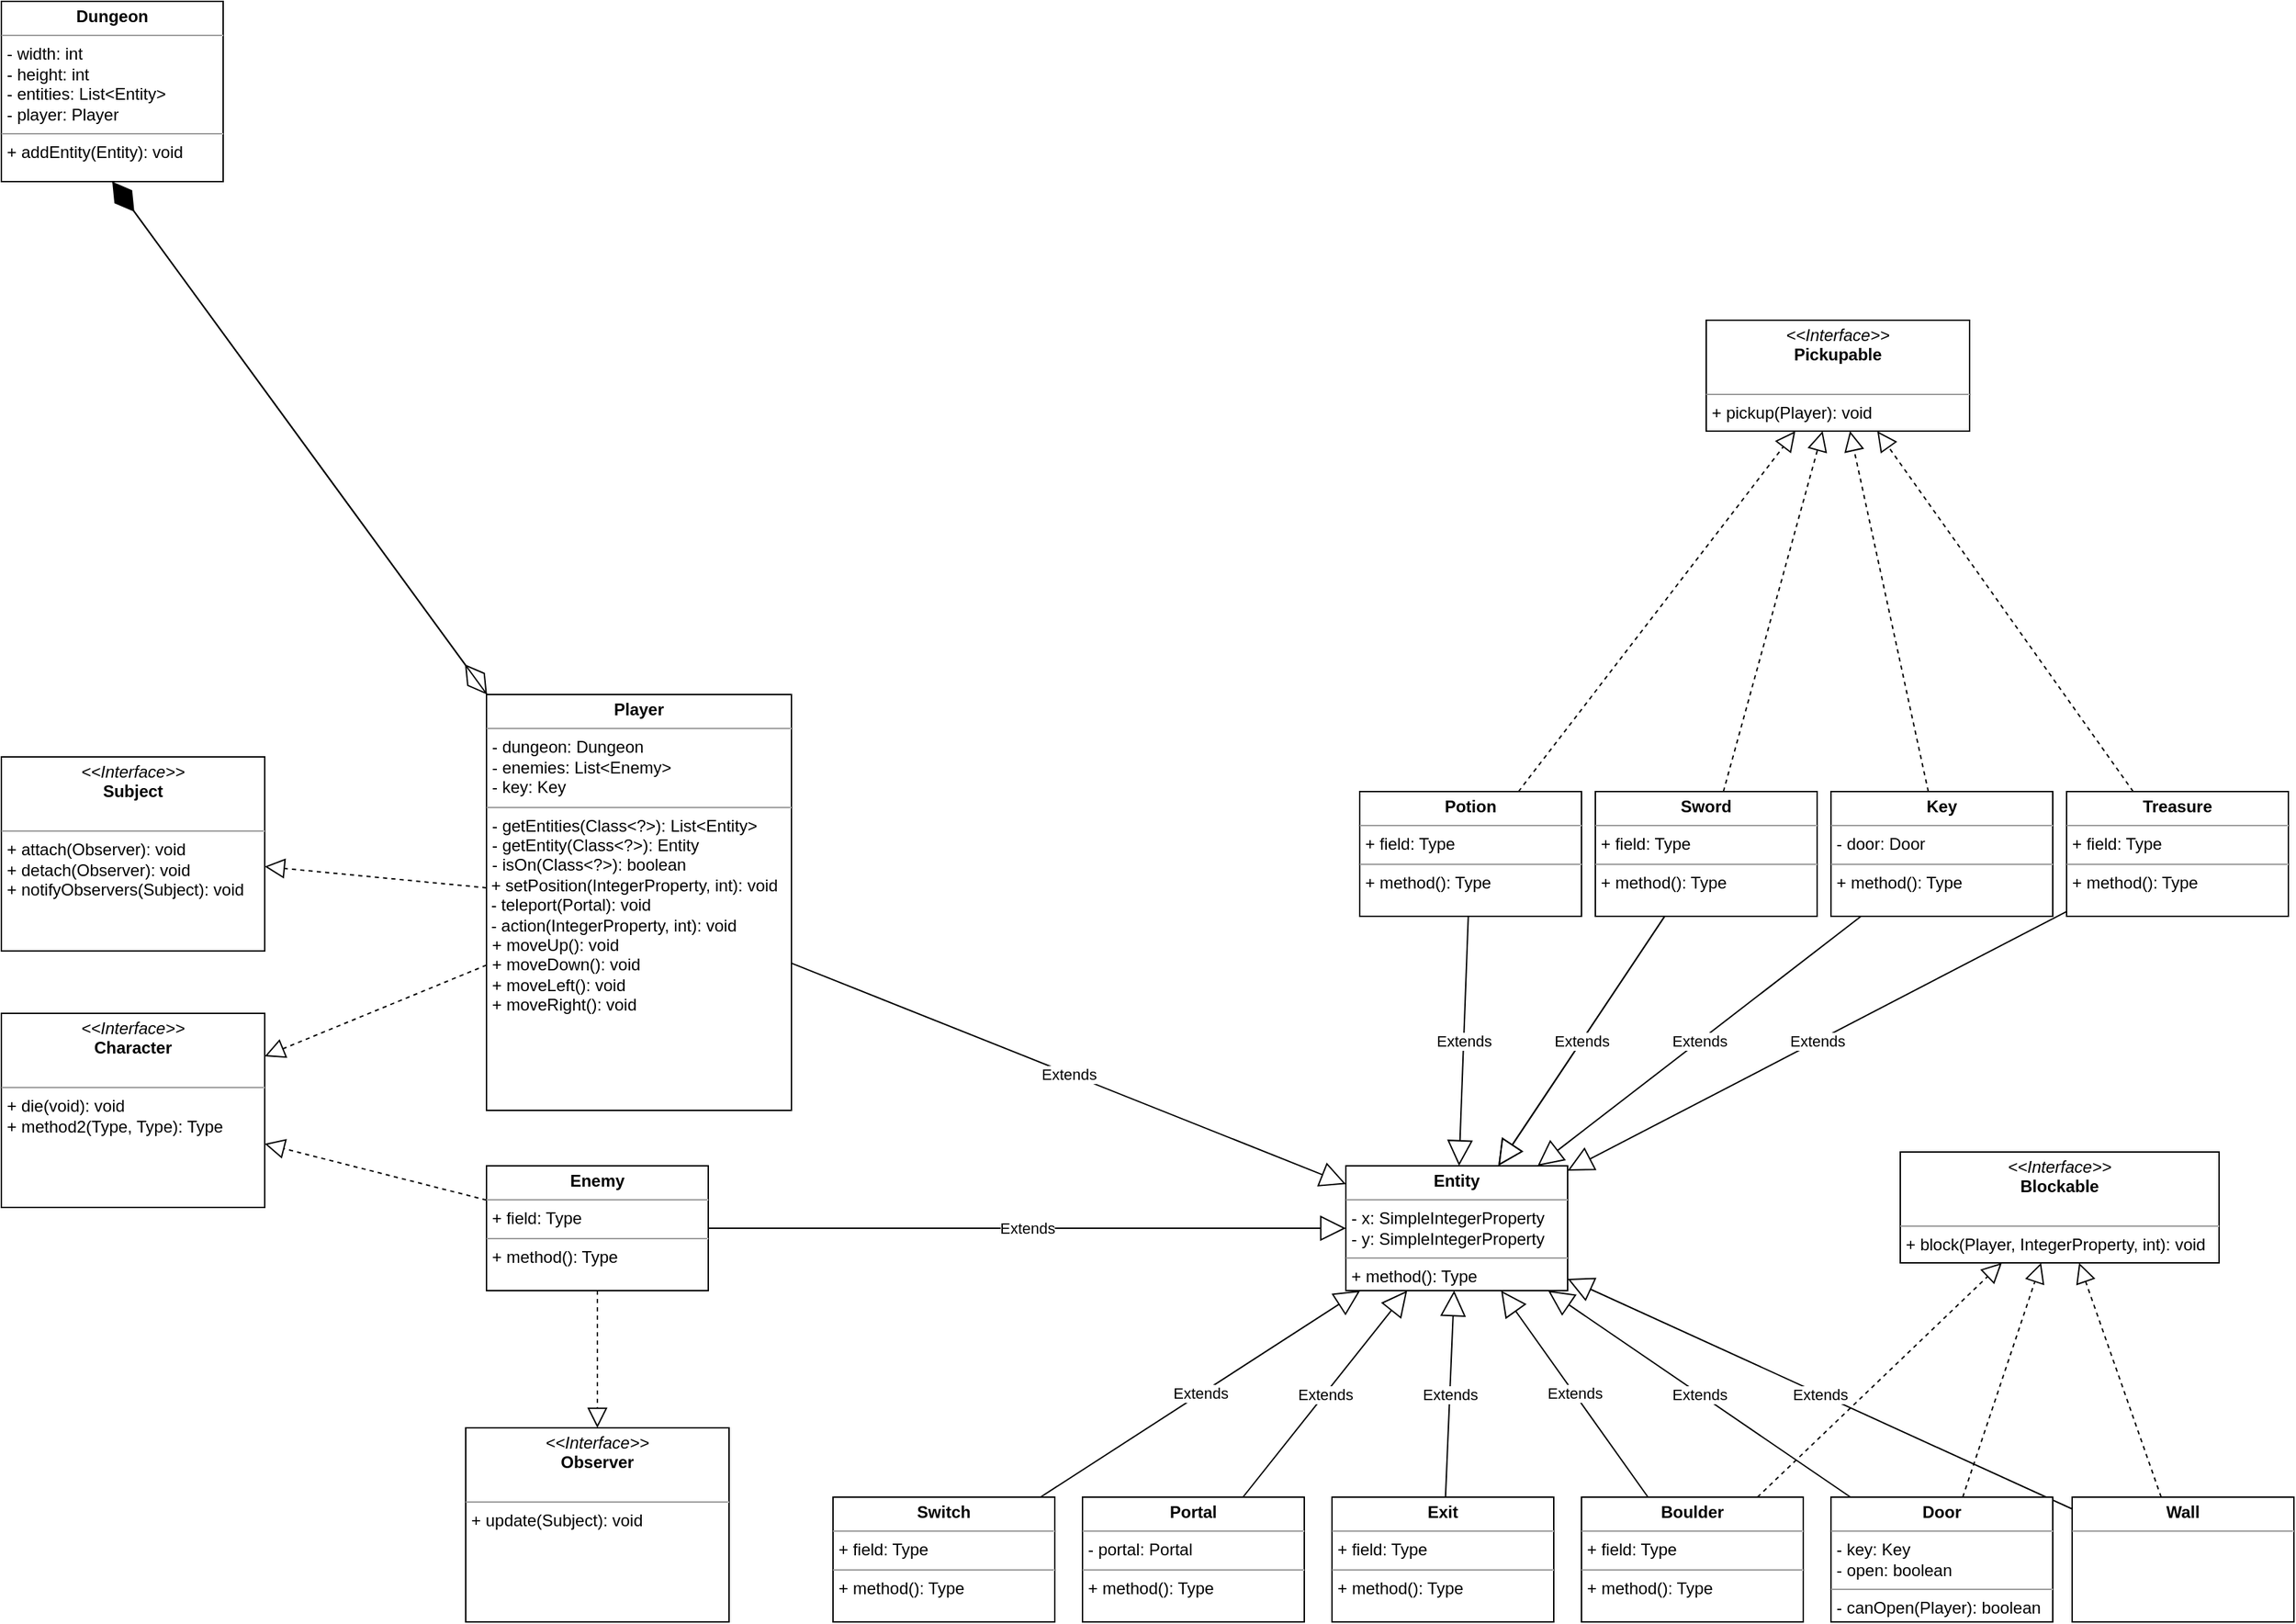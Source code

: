 <mxfile version="13.4.1" type="device"><diagram id="dGBNB9pzBKschyG0JTNg" name="Page-1"><mxGraphModel dx="1577" dy="1103" grid="1" gridSize="10" guides="1" tooltips="1" connect="1" arrows="1" fold="1" page="1" pageScale="1" pageWidth="827" pageHeight="1169" math="0" shadow="0"><root><mxCell id="0"/><mxCell id="1" parent="0"/><mxCell id="4qZmEuOJbKXyAYXRWjzW-1" value="&lt;p style=&quot;margin: 0px ; margin-top: 4px ; text-align: center&quot;&gt;&lt;b&gt;Player&lt;/b&gt;&lt;/p&gt;&lt;hr size=&quot;1&quot;&gt;&lt;p style=&quot;margin: 0px ; margin-left: 4px&quot;&gt;- dungeon: Dungeon&lt;/p&gt;&lt;p style=&quot;margin: 0px ; margin-left: 4px&quot;&gt;- enemies: List&amp;lt;Enemy&amp;gt;&lt;/p&gt;&lt;p style=&quot;margin: 0px ; margin-left: 4px&quot;&gt;- key: Key&lt;/p&gt;&lt;hr size=&quot;1&quot;&gt;&lt;p style=&quot;margin: 0px ; margin-left: 4px&quot;&gt;- getEntities(Class&amp;lt;?&amp;gt;): List&amp;lt;Entity&amp;gt;&lt;/p&gt;&lt;p style=&quot;margin: 0px 0px 0px 4px&quot;&gt;- getEntity(Class&amp;lt;?&amp;gt;): Entity&lt;/p&gt;&lt;p style=&quot;margin: 0px 0px 0px 4px&quot;&gt;- isOn(Class&amp;lt;?&amp;gt;): boolean&lt;br&gt;&lt;/p&gt;&lt;div&gt;&amp;nbsp;+ setPosition(IntegerProperty, int): void&lt;/div&gt;&amp;nbsp;- teleport(Portal): void&lt;br&gt;&lt;div&gt;&amp;nbsp;- action(IntegerProperty, int): void&lt;/div&gt;&lt;p style=&quot;margin: 0px ; margin-left: 4px&quot;&gt;+ moveUp(): void&lt;/p&gt;&lt;p style=&quot;margin: 0px ; margin-left: 4px&quot;&gt;+ moveDown(): void&lt;br&gt;&lt;/p&gt;&lt;p style=&quot;margin: 0px ; margin-left: 4px&quot;&gt;+ moveLeft(): void&lt;br&gt;&lt;/p&gt;&lt;p style=&quot;margin: 0px ; margin-left: 4px&quot;&gt;+ moveRight(): void&lt;br&gt;&lt;/p&gt;" style="verticalAlign=top;align=left;overflow=fill;fontSize=12;fontFamily=Helvetica;html=1;" parent="1" vertex="1"><mxGeometry x="350" y="500" width="220" height="300" as="geometry"/></mxCell><mxCell id="4qZmEuOJbKXyAYXRWjzW-6" value="&lt;p style=&quot;margin: 0px ; margin-top: 4px ; text-align: center&quot;&gt;&lt;i&gt;&amp;lt;&amp;lt;Interface&amp;gt;&amp;gt;&lt;/i&gt;&lt;br&gt;&lt;b&gt;Pickupable&lt;/b&gt;&lt;/p&gt;&lt;p style=&quot;margin: 0px ; margin-left: 4px&quot;&gt;&lt;br&gt;&lt;/p&gt;&lt;hr size=&quot;1&quot;&gt;&lt;p style=&quot;margin: 0px ; margin-left: 4px&quot;&gt;+ pickup(Player): void&lt;br&gt;&lt;/p&gt;" style="verticalAlign=top;align=left;overflow=fill;fontSize=12;fontFamily=Helvetica;html=1;" parent="1" vertex="1"><mxGeometry x="1230" y="230" width="190" height="80" as="geometry"/></mxCell><mxCell id="4qZmEuOJbKXyAYXRWjzW-15" value="&lt;p style=&quot;margin: 0px ; margin-top: 4px ; text-align: center&quot;&gt;&lt;b&gt;Entity&lt;/b&gt;&lt;/p&gt;&lt;hr size=&quot;1&quot;&gt;&lt;p style=&quot;margin: 0px ; margin-left: 4px&quot;&gt;- x: SimpleIntegerProperty&lt;/p&gt;&lt;p style=&quot;margin: 0px ; margin-left: 4px&quot;&gt;- y: SimpleIntegerProperty&lt;br&gt;&lt;/p&gt;&lt;hr size=&quot;1&quot;&gt;&lt;p style=&quot;margin: 0px ; margin-left: 4px&quot;&gt;+ method(): Type&lt;/p&gt;" style="verticalAlign=top;align=left;overflow=fill;fontSize=12;fontFamily=Helvetica;html=1;" parent="1" vertex="1"><mxGeometry x="970" y="840" width="160" height="90" as="geometry"/></mxCell><mxCell id="4qZmEuOJbKXyAYXRWjzW-17" value="&lt;p style=&quot;margin: 0px ; margin-top: 4px ; text-align: center&quot;&gt;&lt;b&gt;Wall&lt;/b&gt;&lt;/p&gt;&lt;hr size=&quot;1&quot;&gt;&lt;p style=&quot;margin: 0px ; margin-left: 4px&quot;&gt;&lt;br&gt;&lt;/p&gt;" style="verticalAlign=top;align=left;overflow=fill;fontSize=12;fontFamily=Helvetica;html=1;" parent="1" vertex="1"><mxGeometry x="1494" y="1079" width="160" height="90" as="geometry"/></mxCell><mxCell id="4qZmEuOJbKXyAYXRWjzW-18" value="&lt;p style=&quot;margin: 0px ; margin-top: 4px ; text-align: center&quot;&gt;&lt;b&gt;Dungeon&lt;/b&gt;&lt;/p&gt;&lt;hr size=&quot;1&quot;&gt;&lt;p style=&quot;margin: 0px ; margin-left: 4px&quot;&gt;- width: int&lt;/p&gt;&lt;p style=&quot;margin: 0px ; margin-left: 4px&quot;&gt;- height: int&lt;/p&gt;&lt;p style=&quot;margin: 0px ; margin-left: 4px&quot;&gt;- entities: List&amp;lt;Entity&amp;gt;&lt;/p&gt;&lt;p style=&quot;margin: 0px ; margin-left: 4px&quot;&gt;- player: Player&lt;/p&gt;&lt;hr size=&quot;1&quot;&gt;&lt;p style=&quot;margin: 0px ; margin-left: 4px&quot;&gt;+ addEntity(Entity): void&lt;/p&gt;" style="verticalAlign=top;align=left;overflow=fill;fontSize=12;fontFamily=Helvetica;html=1;" parent="1" vertex="1"><mxGeometry width="160" height="130" as="geometry"/></mxCell><mxCell id="4qZmEuOJbKXyAYXRWjzW-19" value="Extends" style="endArrow=block;endSize=16;endFill=0;html=1;" parent="1" source="4qZmEuOJbKXyAYXRWjzW-17" target="4qZmEuOJbKXyAYXRWjzW-15" edge="1"><mxGeometry width="160" relative="1" as="geometry"><mxPoint x="380" y="220" as="sourcePoint"/><mxPoint x="540" y="220" as="targetPoint"/></mxGeometry></mxCell><mxCell id="4qZmEuOJbKXyAYXRWjzW-20" value="Extends" style="endArrow=block;endSize=16;endFill=0;html=1;" parent="1" source="4qZmEuOJbKXyAYXRWjzW-37" target="4qZmEuOJbKXyAYXRWjzW-15" edge="1"><mxGeometry width="160" relative="1" as="geometry"><mxPoint x="380" y="220" as="sourcePoint"/><mxPoint x="540" y="220" as="targetPoint"/></mxGeometry></mxCell><mxCell id="4qZmEuOJbKXyAYXRWjzW-22" value="" style="endArrow=diamondThin;endFill=1;endSize=24;html=1;entryX=0.5;entryY=1;entryDx=0;entryDy=0;" parent="1" source="4qZmEuOJbKXyAYXRWjzW-1" target="4qZmEuOJbKXyAYXRWjzW-18" edge="1"><mxGeometry width="160" relative="1" as="geometry"><mxPoint x="400" y="290" as="sourcePoint"/><mxPoint x="410" y="200" as="targetPoint"/></mxGeometry></mxCell><mxCell id="4qZmEuOJbKXyAYXRWjzW-23" value="" style="endArrow=diamondThin;endFill=0;endSize=24;html=1;exitX=0.5;exitY=1;exitDx=0;exitDy=0;" parent="1" source="4qZmEuOJbKXyAYXRWjzW-18" target="4qZmEuOJbKXyAYXRWjzW-1" edge="1"><mxGeometry width="160" relative="1" as="geometry"><mxPoint x="300" y="150" as="sourcePoint"/><mxPoint x="460" y="150" as="targetPoint"/></mxGeometry></mxCell><mxCell id="4qZmEuOJbKXyAYXRWjzW-24" value="&lt;p style=&quot;margin: 0px ; margin-top: 4px ; text-align: center&quot;&gt;&lt;b&gt;Exit&lt;/b&gt;&lt;/p&gt;&lt;hr size=&quot;1&quot;&gt;&lt;p style=&quot;margin: 0px ; margin-left: 4px&quot;&gt;+ field: Type&lt;/p&gt;&lt;hr size=&quot;1&quot;&gt;&lt;p style=&quot;margin: 0px ; margin-left: 4px&quot;&gt;+ method(): Type&lt;/p&gt;" style="verticalAlign=top;align=left;overflow=fill;fontSize=12;fontFamily=Helvetica;html=1;" parent="1" vertex="1"><mxGeometry x="960" y="1079" width="160" height="90" as="geometry"/></mxCell><mxCell id="4qZmEuOJbKXyAYXRWjzW-25" value="&lt;p style=&quot;margin: 0px ; margin-top: 4px ; text-align: center&quot;&gt;&lt;b&gt;Treasure&lt;/b&gt;&lt;/p&gt;&lt;hr size=&quot;1&quot;&gt;&lt;p style=&quot;margin: 0px ; margin-left: 4px&quot;&gt;+ field: Type&lt;/p&gt;&lt;hr size=&quot;1&quot;&gt;&lt;p style=&quot;margin: 0px ; margin-left: 4px&quot;&gt;+ method(): Type&lt;/p&gt;" style="verticalAlign=top;align=left;overflow=fill;fontSize=12;fontFamily=Helvetica;html=1;" parent="1" vertex="1"><mxGeometry x="1490" y="570" width="160" height="90" as="geometry"/></mxCell><mxCell id="4qZmEuOJbKXyAYXRWjzW-26" value="&lt;p style=&quot;margin: 0px ; margin-top: 4px ; text-align: center&quot;&gt;&lt;b&gt;Door&lt;/b&gt;&lt;/p&gt;&lt;hr size=&quot;1&quot;&gt;&lt;p style=&quot;margin: 0px ; margin-left: 4px&quot;&gt;- key: Key&lt;/p&gt;&lt;p style=&quot;margin: 0px ; margin-left: 4px&quot;&gt;- open: boolean&lt;/p&gt;&lt;hr size=&quot;1&quot;&gt;&lt;p style=&quot;margin: 0px ; margin-left: 4px&quot;&gt;- canOpen(Player): boolean&lt;/p&gt;" style="verticalAlign=top;align=left;overflow=fill;fontSize=12;fontFamily=Helvetica;html=1;" parent="1" vertex="1"><mxGeometry x="1320" y="1079" width="160" height="90" as="geometry"/></mxCell><mxCell id="4qZmEuOJbKXyAYXRWjzW-27" value="&lt;p style=&quot;margin: 0px ; margin-top: 4px ; text-align: center&quot;&gt;&lt;b&gt;Key&lt;/b&gt;&lt;/p&gt;&lt;hr size=&quot;1&quot;&gt;&lt;p style=&quot;margin: 0px ; margin-left: 4px&quot;&gt;- door: Door&lt;/p&gt;&lt;hr size=&quot;1&quot;&gt;&lt;p style=&quot;margin: 0px ; margin-left: 4px&quot;&gt;+ method(): Type&lt;/p&gt;" style="verticalAlign=top;align=left;overflow=fill;fontSize=12;fontFamily=Helvetica;html=1;" parent="1" vertex="1"><mxGeometry x="1320" y="570" width="160" height="90" as="geometry"/></mxCell><mxCell id="4qZmEuOJbKXyAYXRWjzW-32" value="&lt;p style=&quot;margin: 0px ; margin-top: 4px ; text-align: center&quot;&gt;&lt;b&gt;Potion&lt;/b&gt;&lt;/p&gt;&lt;hr size=&quot;1&quot;&gt;&lt;p style=&quot;margin: 0px ; margin-left: 4px&quot;&gt;+ field: Type&lt;/p&gt;&lt;hr size=&quot;1&quot;&gt;&lt;p style=&quot;margin: 0px ; margin-left: 4px&quot;&gt;+ method(): Type&lt;/p&gt;" style="verticalAlign=top;align=left;overflow=fill;fontSize=12;fontFamily=Helvetica;html=1;" parent="1" vertex="1"><mxGeometry x="980" y="570" width="160" height="90" as="geometry"/></mxCell><mxCell id="4qZmEuOJbKXyAYXRWjzW-33" value="&lt;p style=&quot;margin: 0px ; margin-top: 4px ; text-align: center&quot;&gt;&lt;b&gt;Sword&lt;/b&gt;&lt;/p&gt;&lt;hr size=&quot;1&quot;&gt;&lt;p style=&quot;margin: 0px ; margin-left: 4px&quot;&gt;+ field: Type&lt;/p&gt;&lt;hr size=&quot;1&quot;&gt;&lt;p style=&quot;margin: 0px ; margin-left: 4px&quot;&gt;+ method(): Type&lt;/p&gt;" style="verticalAlign=top;align=left;overflow=fill;fontSize=12;fontFamily=Helvetica;html=1;" parent="1" vertex="1"><mxGeometry x="1150" y="570" width="160" height="90" as="geometry"/></mxCell><mxCell id="4qZmEuOJbKXyAYXRWjzW-34" value="&lt;p style=&quot;margin: 0px ; margin-top: 4px ; text-align: center&quot;&gt;&lt;b&gt;Enemy&lt;/b&gt;&lt;/p&gt;&lt;hr size=&quot;1&quot;&gt;&lt;p style=&quot;margin: 0px ; margin-left: 4px&quot;&gt;+ field: Type&lt;/p&gt;&lt;hr size=&quot;1&quot;&gt;&lt;p style=&quot;margin: 0px ; margin-left: 4px&quot;&gt;+ method(): Type&lt;/p&gt;" style="verticalAlign=top;align=left;overflow=fill;fontSize=12;fontFamily=Helvetica;html=1;" parent="1" vertex="1"><mxGeometry x="350" y="840" width="160" height="90" as="geometry"/></mxCell><mxCell id="4qZmEuOJbKXyAYXRWjzW-35" value="&lt;p style=&quot;margin: 0px ; margin-top: 4px ; text-align: center&quot;&gt;&lt;b&gt;Portal&lt;/b&gt;&lt;/p&gt;&lt;hr size=&quot;1&quot;&gt;&lt;p style=&quot;margin: 0px ; margin-left: 4px&quot;&gt;- portal: Portal&lt;/p&gt;&lt;hr size=&quot;1&quot;&gt;&lt;p style=&quot;margin: 0px ; margin-left: 4px&quot;&gt;+ method(): Type&lt;/p&gt;" style="verticalAlign=top;align=left;overflow=fill;fontSize=12;fontFamily=Helvetica;html=1;" parent="1" vertex="1"><mxGeometry x="780" y="1079" width="160" height="90" as="geometry"/></mxCell><mxCell id="4qZmEuOJbKXyAYXRWjzW-36" value="&lt;p style=&quot;margin: 0px ; margin-top: 4px ; text-align: center&quot;&gt;&lt;b&gt;Switch&lt;/b&gt;&lt;/p&gt;&lt;hr size=&quot;1&quot;&gt;&lt;p style=&quot;margin: 0px ; margin-left: 4px&quot;&gt;+ field: Type&lt;/p&gt;&lt;hr size=&quot;1&quot;&gt;&lt;p style=&quot;margin: 0px ; margin-left: 4px&quot;&gt;+ method(): Type&lt;/p&gt;" style="verticalAlign=top;align=left;overflow=fill;fontSize=12;fontFamily=Helvetica;html=1;" parent="1" vertex="1"><mxGeometry x="600" y="1079" width="160" height="90" as="geometry"/></mxCell><mxCell id="4qZmEuOJbKXyAYXRWjzW-39" value="" style="endArrow=block;dashed=1;endFill=0;endSize=12;html=1;" parent="1" source="4qZmEuOJbKXyAYXRWjzW-27" target="4qZmEuOJbKXyAYXRWjzW-6" edge="1"><mxGeometry width="160" relative="1" as="geometry"><mxPoint x="1040" y="290" as="sourcePoint"/><mxPoint x="1200" y="290" as="targetPoint"/></mxGeometry></mxCell><mxCell id="4qZmEuOJbKXyAYXRWjzW-40" value="" style="endArrow=block;dashed=1;endFill=0;endSize=12;html=1;" parent="1" source="4qZmEuOJbKXyAYXRWjzW-33" target="4qZmEuOJbKXyAYXRWjzW-6" edge="1"><mxGeometry width="160" relative="1" as="geometry"><mxPoint x="1040" y="290" as="sourcePoint"/><mxPoint x="1200" y="290" as="targetPoint"/></mxGeometry></mxCell><mxCell id="4qZmEuOJbKXyAYXRWjzW-41" value="" style="endArrow=block;dashed=1;endFill=0;endSize=12;html=1;" parent="1" source="4qZmEuOJbKXyAYXRWjzW-25" target="4qZmEuOJbKXyAYXRWjzW-6" edge="1"><mxGeometry width="160" relative="1" as="geometry"><mxPoint x="1040" y="290" as="sourcePoint"/><mxPoint x="1200" y="290" as="targetPoint"/></mxGeometry></mxCell><mxCell id="4qZmEuOJbKXyAYXRWjzW-42" value="" style="endArrow=block;dashed=1;endFill=0;endSize=12;html=1;" parent="1" source="4qZmEuOJbKXyAYXRWjzW-32" target="4qZmEuOJbKXyAYXRWjzW-6" edge="1"><mxGeometry width="160" relative="1" as="geometry"><mxPoint x="1040" y="290" as="sourcePoint"/><mxPoint x="1200" y="290" as="targetPoint"/></mxGeometry></mxCell><mxCell id="4qZmEuOJbKXyAYXRWjzW-45" value="Extends" style="endArrow=block;endSize=16;endFill=0;html=1;" parent="1" source="4qZmEuOJbKXyAYXRWjzW-35" target="4qZmEuOJbKXyAYXRWjzW-15" edge="1"><mxGeometry width="160" relative="1" as="geometry"><mxPoint x="670" y="290" as="sourcePoint"/><mxPoint x="830" y="290" as="targetPoint"/></mxGeometry></mxCell><mxCell id="4qZmEuOJbKXyAYXRWjzW-46" value="Extends" style="endArrow=block;endSize=16;endFill=0;html=1;" parent="1" source="4qZmEuOJbKXyAYXRWjzW-34" target="4qZmEuOJbKXyAYXRWjzW-15" edge="1"><mxGeometry width="160" relative="1" as="geometry"><mxPoint x="670" y="290" as="sourcePoint"/><mxPoint x="830" y="290" as="targetPoint"/></mxGeometry></mxCell><mxCell id="4qZmEuOJbKXyAYXRWjzW-47" value="Extends" style="endArrow=block;endSize=16;endFill=0;html=1;" parent="1" source="4qZmEuOJbKXyAYXRWjzW-24" target="4qZmEuOJbKXyAYXRWjzW-15" edge="1"><mxGeometry width="160" relative="1" as="geometry"><mxPoint x="670" y="290" as="sourcePoint"/><mxPoint x="830" y="290" as="targetPoint"/></mxGeometry></mxCell><mxCell id="4qZmEuOJbKXyAYXRWjzW-49" value="Extends" style="endArrow=block;endSize=16;endFill=0;html=1;" parent="1" source="4qZmEuOJbKXyAYXRWjzW-26" target="4qZmEuOJbKXyAYXRWjzW-15" edge="1"><mxGeometry width="160" relative="1" as="geometry"><mxPoint x="670" y="290" as="sourcePoint"/><mxPoint x="830" y="290" as="targetPoint"/></mxGeometry></mxCell><mxCell id="4qZmEuOJbKXyAYXRWjzW-50" value="Extends" style="endArrow=block;endSize=16;endFill=0;html=1;" parent="1" source="4qZmEuOJbKXyAYXRWjzW-33" target="4qZmEuOJbKXyAYXRWjzW-15" edge="1"><mxGeometry width="160" relative="1" as="geometry"><mxPoint x="670" y="290" as="sourcePoint"/><mxPoint x="830" y="290" as="targetPoint"/></mxGeometry></mxCell><mxCell id="4qZmEuOJbKXyAYXRWjzW-51" value="Extends" style="endArrow=block;endSize=16;endFill=0;html=1;" parent="1" source="4qZmEuOJbKXyAYXRWjzW-36" target="4qZmEuOJbKXyAYXRWjzW-15" edge="1"><mxGeometry width="160" relative="1" as="geometry"><mxPoint x="670" y="290" as="sourcePoint"/><mxPoint x="830" y="290" as="targetPoint"/></mxGeometry></mxCell><mxCell id="4qZmEuOJbKXyAYXRWjzW-52" value="Extends" style="endArrow=block;endSize=16;endFill=0;html=1;" parent="1" source="4qZmEuOJbKXyAYXRWjzW-33" target="4qZmEuOJbKXyAYXRWjzW-15" edge="1"><mxGeometry width="160" relative="1" as="geometry"><mxPoint x="1090" y="480" as="sourcePoint"/><mxPoint x="1250" y="480" as="targetPoint"/></mxGeometry></mxCell><mxCell id="4qZmEuOJbKXyAYXRWjzW-53" value="Extends" style="endArrow=block;endSize=16;endFill=0;html=1;" parent="1" source="4qZmEuOJbKXyAYXRWjzW-25" target="4qZmEuOJbKXyAYXRWjzW-15" edge="1"><mxGeometry width="160" relative="1" as="geometry"><mxPoint x="1081" y="510" as="sourcePoint"/><mxPoint x="1241" y="510" as="targetPoint"/></mxGeometry></mxCell><mxCell id="4qZmEuOJbKXyAYXRWjzW-54" value="Extends" style="endArrow=block;endSize=16;endFill=0;html=1;" parent="1" source="4qZmEuOJbKXyAYXRWjzW-27" target="4qZmEuOJbKXyAYXRWjzW-15" edge="1"><mxGeometry width="160" relative="1" as="geometry"><mxPoint x="910" y="490" as="sourcePoint"/><mxPoint x="1070" y="490" as="targetPoint"/></mxGeometry></mxCell><mxCell id="4qZmEuOJbKXyAYXRWjzW-55" value="Extends" style="endArrow=block;endSize=16;endFill=0;html=1;" parent="1" source="4qZmEuOJbKXyAYXRWjzW-32" target="4qZmEuOJbKXyAYXRWjzW-15" edge="1"><mxGeometry width="160" relative="1" as="geometry"><mxPoint x="1010" y="490" as="sourcePoint"/><mxPoint x="1170" y="490" as="targetPoint"/></mxGeometry></mxCell><mxCell id="4qZmEuOJbKXyAYXRWjzW-37" value="&lt;p style=&quot;margin: 0px ; margin-top: 4px ; text-align: center&quot;&gt;&lt;b&gt;Boulder&lt;/b&gt;&lt;/p&gt;&lt;hr size=&quot;1&quot;&gt;&lt;p style=&quot;margin: 0px ; margin-left: 4px&quot;&gt;+ field: Type&lt;/p&gt;&lt;hr size=&quot;1&quot;&gt;&lt;p style=&quot;margin: 0px ; margin-left: 4px&quot;&gt;+ method(): Type&lt;/p&gt;" style="verticalAlign=top;align=left;overflow=fill;fontSize=12;fontFamily=Helvetica;html=1;" parent="1" vertex="1"><mxGeometry x="1140" y="1079" width="160" height="90" as="geometry"/></mxCell><mxCell id="4qZmEuOJbKXyAYXRWjzW-56" value="Extends" style="endArrow=block;endSize=16;endFill=0;html=1;" parent="1" source="4qZmEuOJbKXyAYXRWjzW-1" target="4qZmEuOJbKXyAYXRWjzW-15" edge="1"><mxGeometry width="160" relative="1" as="geometry"><mxPoint x="474.794" y="270" as="sourcePoint"/><mxPoint x="1007.912" y="840.0" as="targetPoint"/></mxGeometry></mxCell><mxCell id="4qZmEuOJbKXyAYXRWjzW-59" value="&lt;p style=&quot;margin: 0px ; margin-top: 4px ; text-align: center&quot;&gt;&lt;i&gt;&amp;lt;&amp;lt;Interface&amp;gt;&amp;gt;&lt;/i&gt;&lt;br&gt;&lt;b&gt;Character&lt;/b&gt;&lt;/p&gt;&lt;p style=&quot;margin: 0px ; margin-left: 4px&quot;&gt;&lt;br&gt;&lt;/p&gt;&lt;hr size=&quot;1&quot;&gt;&lt;p style=&quot;margin: 0px ; margin-left: 4px&quot;&gt;+ die(void): void&lt;br&gt;+ method2(Type, Type): Type&lt;/p&gt;" style="verticalAlign=top;align=left;overflow=fill;fontSize=12;fontFamily=Helvetica;html=1;" parent="1" vertex="1"><mxGeometry y="730" width="190" height="140" as="geometry"/></mxCell><mxCell id="4qZmEuOJbKXyAYXRWjzW-60" value="" style="endArrow=block;dashed=1;endFill=0;endSize=12;html=1;" parent="1" source="4qZmEuOJbKXyAYXRWjzW-34" target="4qZmEuOJbKXyAYXRWjzW-59" edge="1"><mxGeometry width="160" relative="1" as="geometry"><mxPoint x="290" y="760" as="sourcePoint"/><mxPoint x="450" y="760" as="targetPoint"/></mxGeometry></mxCell><mxCell id="4qZmEuOJbKXyAYXRWjzW-61" value="" style="endArrow=block;dashed=1;endFill=0;endSize=12;html=1;" parent="1" source="4qZmEuOJbKXyAYXRWjzW-1" target="4qZmEuOJbKXyAYXRWjzW-59" edge="1"><mxGeometry width="160" relative="1" as="geometry"><mxPoint x="290" y="760" as="sourcePoint"/><mxPoint x="450" y="760" as="targetPoint"/></mxGeometry></mxCell><mxCell id="4qZmEuOJbKXyAYXRWjzW-62" value="&lt;p style=&quot;margin: 0px ; margin-top: 4px ; text-align: center&quot;&gt;&lt;i&gt;&amp;lt;&amp;lt;Interface&amp;gt;&amp;gt;&lt;/i&gt;&lt;br&gt;&lt;b&gt;Observer&lt;/b&gt;&lt;/p&gt;&lt;p style=&quot;margin: 0px ; margin-left: 4px&quot;&gt;&lt;br&gt;&lt;/p&gt;&lt;hr size=&quot;1&quot;&gt;&lt;p style=&quot;margin: 0px ; margin-left: 4px&quot;&gt;+ update(Subject): void&lt;br&gt;&lt;/p&gt;" style="verticalAlign=top;align=left;overflow=fill;fontSize=12;fontFamily=Helvetica;html=1;" parent="1" vertex="1"><mxGeometry x="335" y="1029" width="190" height="140" as="geometry"/></mxCell><mxCell id="4qZmEuOJbKXyAYXRWjzW-63" value="&lt;p style=&quot;margin: 0px ; margin-top: 4px ; text-align: center&quot;&gt;&lt;i&gt;&amp;lt;&amp;lt;Interface&amp;gt;&amp;gt;&lt;/i&gt;&lt;br&gt;&lt;b&gt;Subject&lt;/b&gt;&lt;/p&gt;&lt;p style=&quot;margin: 0px ; margin-left: 4px&quot;&gt;&lt;br&gt;&lt;/p&gt;&lt;hr size=&quot;1&quot;&gt;&lt;p style=&quot;margin: 0px ; margin-left: 4px&quot;&gt;+ attach(Observer): void&lt;br&gt;&lt;/p&gt;&lt;p style=&quot;margin: 0px ; margin-left: 4px&quot;&gt;+ detach(Observer): void&lt;br&gt;&lt;/p&gt;&lt;p style=&quot;margin: 0px ; margin-left: 4px&quot;&gt;+ notifyObservers(Subject): void&lt;/p&gt;" style="verticalAlign=top;align=left;overflow=fill;fontSize=12;fontFamily=Helvetica;html=1;" parent="1" vertex="1"><mxGeometry y="545" width="190" height="140" as="geometry"/></mxCell><mxCell id="4qZmEuOJbKXyAYXRWjzW-65" value="" style="endArrow=block;dashed=1;endFill=0;endSize=12;html=1;" parent="1" source="4qZmEuOJbKXyAYXRWjzW-34" target="4qZmEuOJbKXyAYXRWjzW-62" edge="1"><mxGeometry width="160" relative="1" as="geometry"><mxPoint x="360.0" y="768.134" as="sourcePoint"/><mxPoint x="260" y="870" as="targetPoint"/></mxGeometry></mxCell><mxCell id="4qZmEuOJbKXyAYXRWjzW-66" value="" style="endArrow=block;dashed=1;endFill=0;endSize=12;html=1;" parent="1" source="4qZmEuOJbKXyAYXRWjzW-1" target="4qZmEuOJbKXyAYXRWjzW-63" edge="1"><mxGeometry width="160" relative="1" as="geometry"><mxPoint x="370.0" y="778.134" as="sourcePoint"/><mxPoint x="210.0" y="804.403" as="targetPoint"/></mxGeometry></mxCell><mxCell id="_rM12HRmOFVxAwP59w3v-1" value="&lt;p style=&quot;margin: 0px ; margin-top: 4px ; text-align: center&quot;&gt;&lt;i&gt;&amp;lt;&amp;lt;Interface&amp;gt;&amp;gt;&lt;/i&gt;&lt;br&gt;&lt;b&gt;Blockable&lt;/b&gt;&lt;/p&gt;&lt;p style=&quot;margin: 0px ; margin-left: 4px&quot;&gt;&lt;br&gt;&lt;/p&gt;&lt;hr size=&quot;1&quot;&gt;&lt;p style=&quot;margin: 0px ; margin-left: 4px&quot;&gt;+ block(Player, IntegerProperty, int): void&lt;br&gt;&lt;/p&gt;" style="verticalAlign=top;align=left;overflow=fill;fontSize=12;fontFamily=Helvetica;html=1;" vertex="1" parent="1"><mxGeometry x="1370" y="830" width="230" height="80" as="geometry"/></mxCell><mxCell id="_rM12HRmOFVxAwP59w3v-2" value="" style="endArrow=block;dashed=1;endFill=0;endSize=12;html=1;" edge="1" parent="1" source="4qZmEuOJbKXyAYXRWjzW-17" target="_rM12HRmOFVxAwP59w3v-1"><mxGeometry width="160" relative="1" as="geometry"><mxPoint x="1240" y="1010" as="sourcePoint"/><mxPoint x="1400" y="1010" as="targetPoint"/></mxGeometry></mxCell><mxCell id="_rM12HRmOFVxAwP59w3v-3" value="" style="endArrow=block;dashed=1;endFill=0;endSize=12;html=1;" edge="1" parent="1" source="4qZmEuOJbKXyAYXRWjzW-37" target="_rM12HRmOFVxAwP59w3v-1"><mxGeometry width="160" relative="1" as="geometry"><mxPoint x="1240" y="1010" as="sourcePoint"/><mxPoint x="1400" y="1010" as="targetPoint"/></mxGeometry></mxCell><mxCell id="_rM12HRmOFVxAwP59w3v-4" value="" style="endArrow=block;dashed=1;endFill=0;endSize=12;html=1;" edge="1" parent="1" source="4qZmEuOJbKXyAYXRWjzW-26" target="_rM12HRmOFVxAwP59w3v-1"><mxGeometry width="160" relative="1" as="geometry"><mxPoint x="1240" y="1010" as="sourcePoint"/><mxPoint x="1400" y="1010" as="targetPoint"/></mxGeometry></mxCell></root></mxGraphModel></diagram></mxfile>